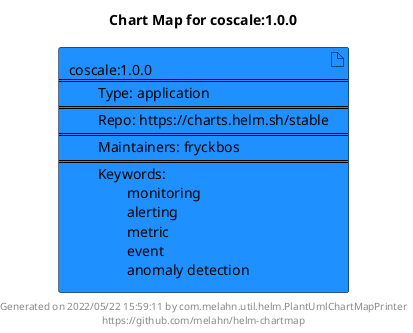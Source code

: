 @startuml
skinparam linetype ortho
skinparam backgroundColor white
skinparam usecaseBorderColor black
skinparam usecaseArrowColor LightSlateGray
skinparam artifactBorderColor black
skinparam artifactArrowColor LightSlateGray

title Chart Map for coscale:1.0.0

'There is one referenced Helm Chart
artifact "coscale:1.0.0\n====\n\tType: application\n====\n\tRepo: https://charts.helm.sh/stable\n====\n\tMaintainers: fryckbos\n====\n\tKeywords: \n\t\tmonitoring\n\t\talerting\n\t\tmetric\n\t\tevent\n\t\tanomaly detection" as coscale_1_0_0 #DodgerBlue

'There are 0 referenced Docker Images

'Chart Dependencies

center footer Generated on 2022/05/22 15:59:11 by com.melahn.util.helm.PlantUmlChartMapPrinter\nhttps://github.com/melahn/helm-chartmap
@enduml
